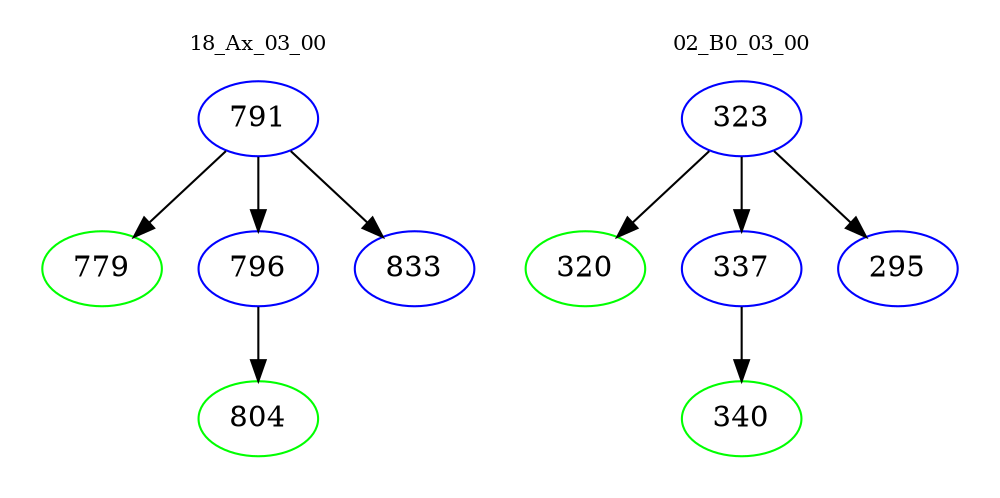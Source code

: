 digraph{
subgraph cluster_0 {
color = white
label = "18_Ax_03_00";
fontsize=10;
T0_791 [label="791", color="blue"]
T0_791 -> T0_779 [color="black"]
T0_779 [label="779", color="green"]
T0_791 -> T0_796 [color="black"]
T0_796 [label="796", color="blue"]
T0_796 -> T0_804 [color="black"]
T0_804 [label="804", color="green"]
T0_791 -> T0_833 [color="black"]
T0_833 [label="833", color="blue"]
}
subgraph cluster_1 {
color = white
label = "02_B0_03_00";
fontsize=10;
T1_323 [label="323", color="blue"]
T1_323 -> T1_320 [color="black"]
T1_320 [label="320", color="green"]
T1_323 -> T1_337 [color="black"]
T1_337 [label="337", color="blue"]
T1_337 -> T1_340 [color="black"]
T1_340 [label="340", color="green"]
T1_323 -> T1_295 [color="black"]
T1_295 [label="295", color="blue"]
}
}
